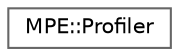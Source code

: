 digraph "Graphical Class Hierarchy"
{
 // LATEX_PDF_SIZE
  bgcolor="transparent";
  edge [fontname=Helvetica,fontsize=10,labelfontname=Helvetica,labelfontsize=10];
  node [fontname=Helvetica,fontsize=10,shape=box,height=0.2,width=0.4];
  rankdir="LR";
  Node0 [id="Node000000",label="MPE::Profiler",height=0.2,width=0.4,color="grey40", fillcolor="white", style="filled",URL="$class_m_p_e_1_1_profiler.html",tooltip="Profiler class."];
}
